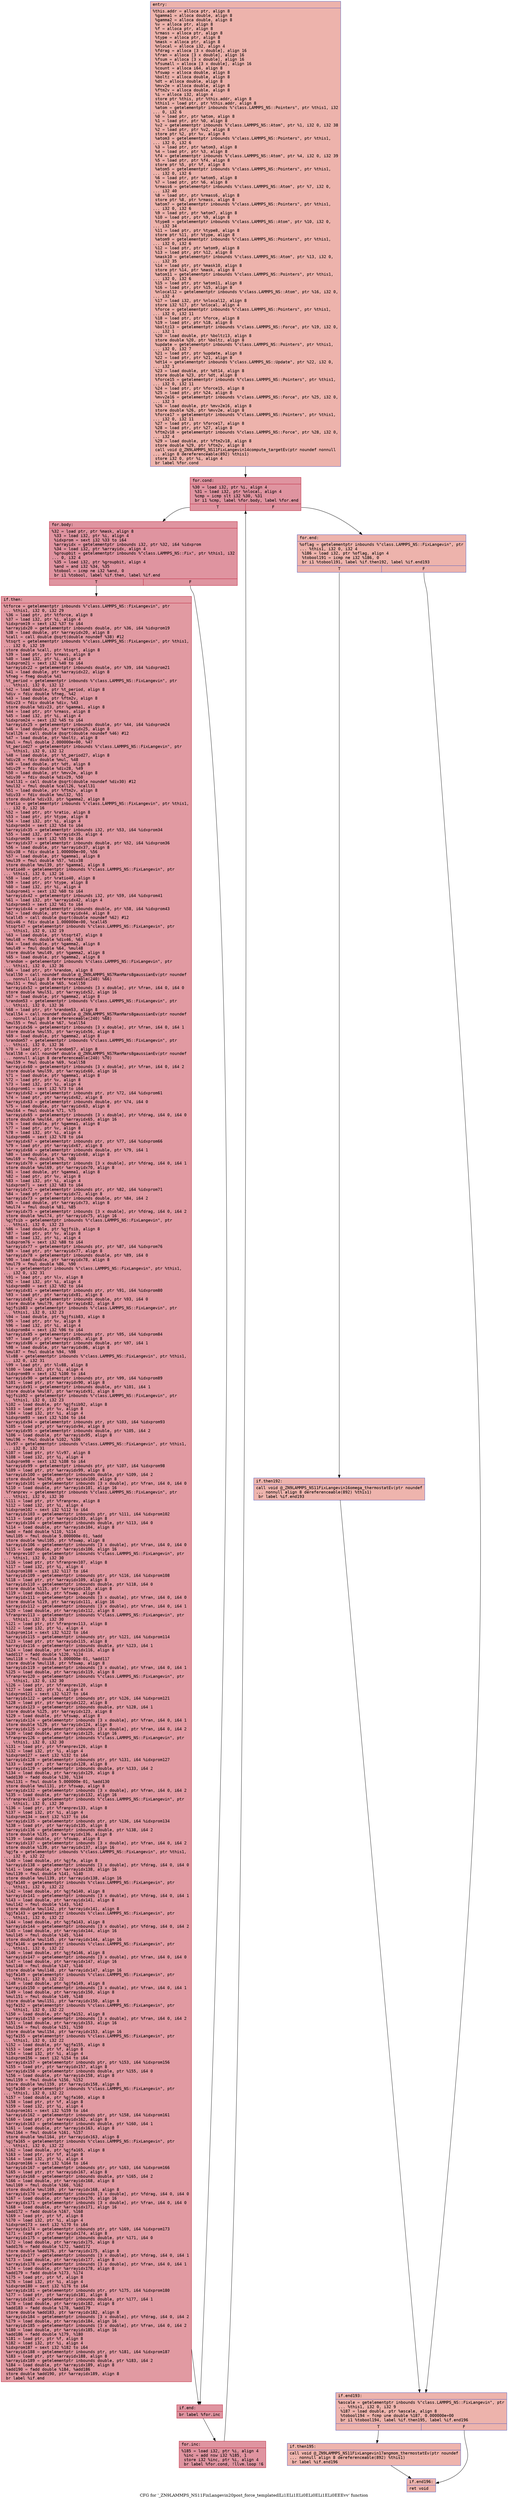 digraph "CFG for '_ZN9LAMMPS_NS11FixLangevin20post_force_templatedILi1ELi1ELi0ELi0ELi1ELi0EEEvv' function" {
	label="CFG for '_ZN9LAMMPS_NS11FixLangevin20post_force_templatedILi1ELi1ELi0ELi0ELi1ELi0EEEvv' function";

	Node0x55e6b1e7e300 [shape=record,color="#3d50c3ff", style=filled, fillcolor="#d6524470" fontname="Courier",label="{entry:\l|  %this.addr = alloca ptr, align 8\l  %gamma1 = alloca double, align 8\l  %gamma2 = alloca double, align 8\l  %v = alloca ptr, align 8\l  %f = alloca ptr, align 8\l  %rmass = alloca ptr, align 8\l  %type = alloca ptr, align 8\l  %mask = alloca ptr, align 8\l  %nlocal = alloca i32, align 4\l  %fdrag = alloca [3 x double], align 16\l  %fran = alloca [3 x double], align 16\l  %fsum = alloca [3 x double], align 16\l  %fsumall = alloca [3 x double], align 16\l  %count = alloca i64, align 8\l  %fswap = alloca double, align 8\l  %boltz = alloca double, align 8\l  %dt = alloca double, align 8\l  %mvv2e = alloca double, align 8\l  %ftm2v = alloca double, align 8\l  %i = alloca i32, align 4\l  store ptr %this, ptr %this.addr, align 8\l  %this1 = load ptr, ptr %this.addr, align 8\l  %atom = getelementptr inbounds %\"class.LAMMPS_NS::Pointers\", ptr %this1, i32\l... 0, i32 6\l  %0 = load ptr, ptr %atom, align 8\l  %1 = load ptr, ptr %0, align 8\l  %v2 = getelementptr inbounds %\"class.LAMMPS_NS::Atom\", ptr %1, i32 0, i32 38\l  %2 = load ptr, ptr %v2, align 8\l  store ptr %2, ptr %v, align 8\l  %atom3 = getelementptr inbounds %\"class.LAMMPS_NS::Pointers\", ptr %this1,\l... i32 0, i32 6\l  %3 = load ptr, ptr %atom3, align 8\l  %4 = load ptr, ptr %3, align 8\l  %f4 = getelementptr inbounds %\"class.LAMMPS_NS::Atom\", ptr %4, i32 0, i32 39\l  %5 = load ptr, ptr %f4, align 8\l  store ptr %5, ptr %f, align 8\l  %atom5 = getelementptr inbounds %\"class.LAMMPS_NS::Pointers\", ptr %this1,\l... i32 0, i32 6\l  %6 = load ptr, ptr %atom5, align 8\l  %7 = load ptr, ptr %6, align 8\l  %rmass6 = getelementptr inbounds %\"class.LAMMPS_NS::Atom\", ptr %7, i32 0,\l... i32 40\l  %8 = load ptr, ptr %rmass6, align 8\l  store ptr %8, ptr %rmass, align 8\l  %atom7 = getelementptr inbounds %\"class.LAMMPS_NS::Pointers\", ptr %this1,\l... i32 0, i32 6\l  %9 = load ptr, ptr %atom7, align 8\l  %10 = load ptr, ptr %9, align 8\l  %type8 = getelementptr inbounds %\"class.LAMMPS_NS::Atom\", ptr %10, i32 0,\l... i32 34\l  %11 = load ptr, ptr %type8, align 8\l  store ptr %11, ptr %type, align 8\l  %atom9 = getelementptr inbounds %\"class.LAMMPS_NS::Pointers\", ptr %this1,\l... i32 0, i32 6\l  %12 = load ptr, ptr %atom9, align 8\l  %13 = load ptr, ptr %12, align 8\l  %mask10 = getelementptr inbounds %\"class.LAMMPS_NS::Atom\", ptr %13, i32 0,\l... i32 35\l  %14 = load ptr, ptr %mask10, align 8\l  store ptr %14, ptr %mask, align 8\l  %atom11 = getelementptr inbounds %\"class.LAMMPS_NS::Pointers\", ptr %this1,\l... i32 0, i32 6\l  %15 = load ptr, ptr %atom11, align 8\l  %16 = load ptr, ptr %15, align 8\l  %nlocal12 = getelementptr inbounds %\"class.LAMMPS_NS::Atom\", ptr %16, i32 0,\l... i32 4\l  %17 = load i32, ptr %nlocal12, align 8\l  store i32 %17, ptr %nlocal, align 4\l  %force = getelementptr inbounds %\"class.LAMMPS_NS::Pointers\", ptr %this1,\l... i32 0, i32 11\l  %18 = load ptr, ptr %force, align 8\l  %19 = load ptr, ptr %18, align 8\l  %boltz13 = getelementptr inbounds %\"class.LAMMPS_NS::Force\", ptr %19, i32 0,\l... i32 1\l  %20 = load double, ptr %boltz13, align 8\l  store double %20, ptr %boltz, align 8\l  %update = getelementptr inbounds %\"class.LAMMPS_NS::Pointers\", ptr %this1,\l... i32 0, i32 7\l  %21 = load ptr, ptr %update, align 8\l  %22 = load ptr, ptr %21, align 8\l  %dt14 = getelementptr inbounds %\"class.LAMMPS_NS::Update\", ptr %22, i32 0,\l... i32 1\l  %23 = load double, ptr %dt14, align 8\l  store double %23, ptr %dt, align 8\l  %force15 = getelementptr inbounds %\"class.LAMMPS_NS::Pointers\", ptr %this1,\l... i32 0, i32 11\l  %24 = load ptr, ptr %force15, align 8\l  %25 = load ptr, ptr %24, align 8\l  %mvv2e16 = getelementptr inbounds %\"class.LAMMPS_NS::Force\", ptr %25, i32 0,\l... i32 3\l  %26 = load double, ptr %mvv2e16, align 8\l  store double %26, ptr %mvv2e, align 8\l  %force17 = getelementptr inbounds %\"class.LAMMPS_NS::Pointers\", ptr %this1,\l... i32 0, i32 11\l  %27 = load ptr, ptr %force17, align 8\l  %28 = load ptr, ptr %27, align 8\l  %ftm2v18 = getelementptr inbounds %\"class.LAMMPS_NS::Force\", ptr %28, i32 0,\l... i32 4\l  %29 = load double, ptr %ftm2v18, align 8\l  store double %29, ptr %ftm2v, align 8\l  call void @_ZN9LAMMPS_NS11FixLangevin14compute_targetEv(ptr noundef nonnull\l... align 8 dereferenceable(892) %this1)\l  store i32 0, ptr %i, align 4\l  br label %for.cond\l}"];
	Node0x55e6b1e7e300 -> Node0x55e6b1e87090[tooltip="entry -> for.cond\nProbability 100.00%" ];
	Node0x55e6b1e87090 [shape=record,color="#b70d28ff", style=filled, fillcolor="#b70d2870" fontname="Courier",label="{for.cond:\l|  %30 = load i32, ptr %i, align 4\l  %31 = load i32, ptr %nlocal, align 4\l  %cmp = icmp slt i32 %30, %31\l  br i1 %cmp, label %for.body, label %for.end\l|{<s0>T|<s1>F}}"];
	Node0x55e6b1e87090:s0 -> Node0x55e6b1e87310[tooltip="for.cond -> for.body\nProbability 96.88%" ];
	Node0x55e6b1e87090:s1 -> Node0x55e6b1e87390[tooltip="for.cond -> for.end\nProbability 3.12%" ];
	Node0x55e6b1e87310 [shape=record,color="#b70d28ff", style=filled, fillcolor="#b70d2870" fontname="Courier",label="{for.body:\l|  %32 = load ptr, ptr %mask, align 8\l  %33 = load i32, ptr %i, align 4\l  %idxprom = sext i32 %33 to i64\l  %arrayidx = getelementptr inbounds i32, ptr %32, i64 %idxprom\l  %34 = load i32, ptr %arrayidx, align 4\l  %groupbit = getelementptr inbounds %\"class.LAMMPS_NS::Fix\", ptr %this1, i32\l... 0, i32 4\l  %35 = load i32, ptr %groupbit, align 4\l  %and = and i32 %34, %35\l  %tobool = icmp ne i32 %and, 0\l  br i1 %tobool, label %if.then, label %if.end\l|{<s0>T|<s1>F}}"];
	Node0x55e6b1e87310:s0 -> Node0x55e6b1e7f7a0[tooltip="for.body -> if.then\nProbability 62.50%" ];
	Node0x55e6b1e87310:s1 -> Node0x55e6b1e87de0[tooltip="for.body -> if.end\nProbability 37.50%" ];
	Node0x55e6b1e7f7a0 [shape=record,color="#b70d28ff", style=filled, fillcolor="#bb1b2c70" fontname="Courier",label="{if.then:\l|  %tforce = getelementptr inbounds %\"class.LAMMPS_NS::FixLangevin\", ptr\l... %this1, i32 0, i32 29\l  %36 = load ptr, ptr %tforce, align 8\l  %37 = load i32, ptr %i, align 4\l  %idxprom19 = sext i32 %37 to i64\l  %arrayidx20 = getelementptr inbounds double, ptr %36, i64 %idxprom19\l  %38 = load double, ptr %arrayidx20, align 8\l  %call = call double @sqrt(double noundef %38) #12\l  %tsqrt = getelementptr inbounds %\"class.LAMMPS_NS::FixLangevin\", ptr %this1,\l... i32 0, i32 19\l  store double %call, ptr %tsqrt, align 8\l  %39 = load ptr, ptr %rmass, align 8\l  %40 = load i32, ptr %i, align 4\l  %idxprom21 = sext i32 %40 to i64\l  %arrayidx22 = getelementptr inbounds double, ptr %39, i64 %idxprom21\l  %41 = load double, ptr %arrayidx22, align 8\l  %fneg = fneg double %41\l  %t_period = getelementptr inbounds %\"class.LAMMPS_NS::FixLangevin\", ptr\l... %this1, i32 0, i32 12\l  %42 = load double, ptr %t_period, align 8\l  %div = fdiv double %fneg, %42\l  %43 = load double, ptr %ftm2v, align 8\l  %div23 = fdiv double %div, %43\l  store double %div23, ptr %gamma1, align 8\l  %44 = load ptr, ptr %rmass, align 8\l  %45 = load i32, ptr %i, align 4\l  %idxprom24 = sext i32 %45 to i64\l  %arrayidx25 = getelementptr inbounds double, ptr %44, i64 %idxprom24\l  %46 = load double, ptr %arrayidx25, align 8\l  %call26 = call double @sqrt(double noundef %46) #12\l  %47 = load double, ptr %boltz, align 8\l  %mul = fmul double 2.000000e+00, %47\l  %t_period27 = getelementptr inbounds %\"class.LAMMPS_NS::FixLangevin\", ptr\l... %this1, i32 0, i32 12\l  %48 = load double, ptr %t_period27, align 8\l  %div28 = fdiv double %mul, %48\l  %49 = load double, ptr %dt, align 8\l  %div29 = fdiv double %div28, %49\l  %50 = load double, ptr %mvv2e, align 8\l  %div30 = fdiv double %div29, %50\l  %call31 = call double @sqrt(double noundef %div30) #12\l  %mul32 = fmul double %call26, %call31\l  %51 = load double, ptr %ftm2v, align 8\l  %div33 = fdiv double %mul32, %51\l  store double %div33, ptr %gamma2, align 8\l  %ratio = getelementptr inbounds %\"class.LAMMPS_NS::FixLangevin\", ptr %this1,\l... i32 0, i32 16\l  %52 = load ptr, ptr %ratio, align 8\l  %53 = load ptr, ptr %type, align 8\l  %54 = load i32, ptr %i, align 4\l  %idxprom34 = sext i32 %54 to i64\l  %arrayidx35 = getelementptr inbounds i32, ptr %53, i64 %idxprom34\l  %55 = load i32, ptr %arrayidx35, align 4\l  %idxprom36 = sext i32 %55 to i64\l  %arrayidx37 = getelementptr inbounds double, ptr %52, i64 %idxprom36\l  %56 = load double, ptr %arrayidx37, align 8\l  %div38 = fdiv double 1.000000e+00, %56\l  %57 = load double, ptr %gamma1, align 8\l  %mul39 = fmul double %57, %div38\l  store double %mul39, ptr %gamma1, align 8\l  %ratio40 = getelementptr inbounds %\"class.LAMMPS_NS::FixLangevin\", ptr\l... %this1, i32 0, i32 16\l  %58 = load ptr, ptr %ratio40, align 8\l  %59 = load ptr, ptr %type, align 8\l  %60 = load i32, ptr %i, align 4\l  %idxprom41 = sext i32 %60 to i64\l  %arrayidx42 = getelementptr inbounds i32, ptr %59, i64 %idxprom41\l  %61 = load i32, ptr %arrayidx42, align 4\l  %idxprom43 = sext i32 %61 to i64\l  %arrayidx44 = getelementptr inbounds double, ptr %58, i64 %idxprom43\l  %62 = load double, ptr %arrayidx44, align 8\l  %call45 = call double @sqrt(double noundef %62) #12\l  %div46 = fdiv double 1.000000e+00, %call45\l  %tsqrt47 = getelementptr inbounds %\"class.LAMMPS_NS::FixLangevin\", ptr\l... %this1, i32 0, i32 19\l  %63 = load double, ptr %tsqrt47, align 8\l  %mul48 = fmul double %div46, %63\l  %64 = load double, ptr %gamma2, align 8\l  %mul49 = fmul double %64, %mul48\l  store double %mul49, ptr %gamma2, align 8\l  %65 = load double, ptr %gamma2, align 8\l  %random = getelementptr inbounds %\"class.LAMMPS_NS::FixLangevin\", ptr\l... %this1, i32 0, i32 36\l  %66 = load ptr, ptr %random, align 8\l  %call50 = call noundef double @_ZN9LAMMPS_NS7RanMars8gaussianEv(ptr noundef\l... nonnull align 8 dereferenceable(240) %66)\l  %mul51 = fmul double %65, %call50\l  %arrayidx52 = getelementptr inbounds [3 x double], ptr %fran, i64 0, i64 0\l  store double %mul51, ptr %arrayidx52, align 16\l  %67 = load double, ptr %gamma2, align 8\l  %random53 = getelementptr inbounds %\"class.LAMMPS_NS::FixLangevin\", ptr\l... %this1, i32 0, i32 36\l  %68 = load ptr, ptr %random53, align 8\l  %call54 = call noundef double @_ZN9LAMMPS_NS7RanMars8gaussianEv(ptr noundef\l... nonnull align 8 dereferenceable(240) %68)\l  %mul55 = fmul double %67, %call54\l  %arrayidx56 = getelementptr inbounds [3 x double], ptr %fran, i64 0, i64 1\l  store double %mul55, ptr %arrayidx56, align 8\l  %69 = load double, ptr %gamma2, align 8\l  %random57 = getelementptr inbounds %\"class.LAMMPS_NS::FixLangevin\", ptr\l... %this1, i32 0, i32 36\l  %70 = load ptr, ptr %random57, align 8\l  %call58 = call noundef double @_ZN9LAMMPS_NS7RanMars8gaussianEv(ptr noundef\l... nonnull align 8 dereferenceable(240) %70)\l  %mul59 = fmul double %69, %call58\l  %arrayidx60 = getelementptr inbounds [3 x double], ptr %fran, i64 0, i64 2\l  store double %mul59, ptr %arrayidx60, align 16\l  %71 = load double, ptr %gamma1, align 8\l  %72 = load ptr, ptr %v, align 8\l  %73 = load i32, ptr %i, align 4\l  %idxprom61 = sext i32 %73 to i64\l  %arrayidx62 = getelementptr inbounds ptr, ptr %72, i64 %idxprom61\l  %74 = load ptr, ptr %arrayidx62, align 8\l  %arrayidx63 = getelementptr inbounds double, ptr %74, i64 0\l  %75 = load double, ptr %arrayidx63, align 8\l  %mul64 = fmul double %71, %75\l  %arrayidx65 = getelementptr inbounds [3 x double], ptr %fdrag, i64 0, i64 0\l  store double %mul64, ptr %arrayidx65, align 16\l  %76 = load double, ptr %gamma1, align 8\l  %77 = load ptr, ptr %v, align 8\l  %78 = load i32, ptr %i, align 4\l  %idxprom66 = sext i32 %78 to i64\l  %arrayidx67 = getelementptr inbounds ptr, ptr %77, i64 %idxprom66\l  %79 = load ptr, ptr %arrayidx67, align 8\l  %arrayidx68 = getelementptr inbounds double, ptr %79, i64 1\l  %80 = load double, ptr %arrayidx68, align 8\l  %mul69 = fmul double %76, %80\l  %arrayidx70 = getelementptr inbounds [3 x double], ptr %fdrag, i64 0, i64 1\l  store double %mul69, ptr %arrayidx70, align 8\l  %81 = load double, ptr %gamma1, align 8\l  %82 = load ptr, ptr %v, align 8\l  %83 = load i32, ptr %i, align 4\l  %idxprom71 = sext i32 %83 to i64\l  %arrayidx72 = getelementptr inbounds ptr, ptr %82, i64 %idxprom71\l  %84 = load ptr, ptr %arrayidx72, align 8\l  %arrayidx73 = getelementptr inbounds double, ptr %84, i64 2\l  %85 = load double, ptr %arrayidx73, align 8\l  %mul74 = fmul double %81, %85\l  %arrayidx75 = getelementptr inbounds [3 x double], ptr %fdrag, i64 0, i64 2\l  store double %mul74, ptr %arrayidx75, align 16\l  %gjfsib = getelementptr inbounds %\"class.LAMMPS_NS::FixLangevin\", ptr\l... %this1, i32 0, i32 23\l  %86 = load double, ptr %gjfsib, align 8\l  %87 = load ptr, ptr %v, align 8\l  %88 = load i32, ptr %i, align 4\l  %idxprom76 = sext i32 %88 to i64\l  %arrayidx77 = getelementptr inbounds ptr, ptr %87, i64 %idxprom76\l  %89 = load ptr, ptr %arrayidx77, align 8\l  %arrayidx78 = getelementptr inbounds double, ptr %89, i64 0\l  %90 = load double, ptr %arrayidx78, align 8\l  %mul79 = fmul double %86, %90\l  %lv = getelementptr inbounds %\"class.LAMMPS_NS::FixLangevin\", ptr %this1,\l... i32 0, i32 31\l  %91 = load ptr, ptr %lv, align 8\l  %92 = load i32, ptr %i, align 4\l  %idxprom80 = sext i32 %92 to i64\l  %arrayidx81 = getelementptr inbounds ptr, ptr %91, i64 %idxprom80\l  %93 = load ptr, ptr %arrayidx81, align 8\l  %arrayidx82 = getelementptr inbounds double, ptr %93, i64 0\l  store double %mul79, ptr %arrayidx82, align 8\l  %gjfsib83 = getelementptr inbounds %\"class.LAMMPS_NS::FixLangevin\", ptr\l... %this1, i32 0, i32 23\l  %94 = load double, ptr %gjfsib83, align 8\l  %95 = load ptr, ptr %v, align 8\l  %96 = load i32, ptr %i, align 4\l  %idxprom84 = sext i32 %96 to i64\l  %arrayidx85 = getelementptr inbounds ptr, ptr %95, i64 %idxprom84\l  %97 = load ptr, ptr %arrayidx85, align 8\l  %arrayidx86 = getelementptr inbounds double, ptr %97, i64 1\l  %98 = load double, ptr %arrayidx86, align 8\l  %mul87 = fmul double %94, %98\l  %lv88 = getelementptr inbounds %\"class.LAMMPS_NS::FixLangevin\", ptr %this1,\l... i32 0, i32 31\l  %99 = load ptr, ptr %lv88, align 8\l  %100 = load i32, ptr %i, align 4\l  %idxprom89 = sext i32 %100 to i64\l  %arrayidx90 = getelementptr inbounds ptr, ptr %99, i64 %idxprom89\l  %101 = load ptr, ptr %arrayidx90, align 8\l  %arrayidx91 = getelementptr inbounds double, ptr %101, i64 1\l  store double %mul87, ptr %arrayidx91, align 8\l  %gjfsib92 = getelementptr inbounds %\"class.LAMMPS_NS::FixLangevin\", ptr\l... %this1, i32 0, i32 23\l  %102 = load double, ptr %gjfsib92, align 8\l  %103 = load ptr, ptr %v, align 8\l  %104 = load i32, ptr %i, align 4\l  %idxprom93 = sext i32 %104 to i64\l  %arrayidx94 = getelementptr inbounds ptr, ptr %103, i64 %idxprom93\l  %105 = load ptr, ptr %arrayidx94, align 8\l  %arrayidx95 = getelementptr inbounds double, ptr %105, i64 2\l  %106 = load double, ptr %arrayidx95, align 8\l  %mul96 = fmul double %102, %106\l  %lv97 = getelementptr inbounds %\"class.LAMMPS_NS::FixLangevin\", ptr %this1,\l... i32 0, i32 31\l  %107 = load ptr, ptr %lv97, align 8\l  %108 = load i32, ptr %i, align 4\l  %idxprom98 = sext i32 %108 to i64\l  %arrayidx99 = getelementptr inbounds ptr, ptr %107, i64 %idxprom98\l  %109 = load ptr, ptr %arrayidx99, align 8\l  %arrayidx100 = getelementptr inbounds double, ptr %109, i64 2\l  store double %mul96, ptr %arrayidx100, align 8\l  %arrayidx101 = getelementptr inbounds [3 x double], ptr %fran, i64 0, i64 0\l  %110 = load double, ptr %arrayidx101, align 16\l  %franprev = getelementptr inbounds %\"class.LAMMPS_NS::FixLangevin\", ptr\l... %this1, i32 0, i32 30\l  %111 = load ptr, ptr %franprev, align 8\l  %112 = load i32, ptr %i, align 4\l  %idxprom102 = sext i32 %112 to i64\l  %arrayidx103 = getelementptr inbounds ptr, ptr %111, i64 %idxprom102\l  %113 = load ptr, ptr %arrayidx103, align 8\l  %arrayidx104 = getelementptr inbounds double, ptr %113, i64 0\l  %114 = load double, ptr %arrayidx104, align 8\l  %add = fadd double %110, %114\l  %mul105 = fmul double 5.000000e-01, %add\l  store double %mul105, ptr %fswap, align 8\l  %arrayidx106 = getelementptr inbounds [3 x double], ptr %fran, i64 0, i64 0\l  %115 = load double, ptr %arrayidx106, align 16\l  %franprev107 = getelementptr inbounds %\"class.LAMMPS_NS::FixLangevin\", ptr\l... %this1, i32 0, i32 30\l  %116 = load ptr, ptr %franprev107, align 8\l  %117 = load i32, ptr %i, align 4\l  %idxprom108 = sext i32 %117 to i64\l  %arrayidx109 = getelementptr inbounds ptr, ptr %116, i64 %idxprom108\l  %118 = load ptr, ptr %arrayidx109, align 8\l  %arrayidx110 = getelementptr inbounds double, ptr %118, i64 0\l  store double %115, ptr %arrayidx110, align 8\l  %119 = load double, ptr %fswap, align 8\l  %arrayidx111 = getelementptr inbounds [3 x double], ptr %fran, i64 0, i64 0\l  store double %119, ptr %arrayidx111, align 16\l  %arrayidx112 = getelementptr inbounds [3 x double], ptr %fran, i64 0, i64 1\l  %120 = load double, ptr %arrayidx112, align 8\l  %franprev113 = getelementptr inbounds %\"class.LAMMPS_NS::FixLangevin\", ptr\l... %this1, i32 0, i32 30\l  %121 = load ptr, ptr %franprev113, align 8\l  %122 = load i32, ptr %i, align 4\l  %idxprom114 = sext i32 %122 to i64\l  %arrayidx115 = getelementptr inbounds ptr, ptr %121, i64 %idxprom114\l  %123 = load ptr, ptr %arrayidx115, align 8\l  %arrayidx116 = getelementptr inbounds double, ptr %123, i64 1\l  %124 = load double, ptr %arrayidx116, align 8\l  %add117 = fadd double %120, %124\l  %mul118 = fmul double 5.000000e-01, %add117\l  store double %mul118, ptr %fswap, align 8\l  %arrayidx119 = getelementptr inbounds [3 x double], ptr %fran, i64 0, i64 1\l  %125 = load double, ptr %arrayidx119, align 8\l  %franprev120 = getelementptr inbounds %\"class.LAMMPS_NS::FixLangevin\", ptr\l... %this1, i32 0, i32 30\l  %126 = load ptr, ptr %franprev120, align 8\l  %127 = load i32, ptr %i, align 4\l  %idxprom121 = sext i32 %127 to i64\l  %arrayidx122 = getelementptr inbounds ptr, ptr %126, i64 %idxprom121\l  %128 = load ptr, ptr %arrayidx122, align 8\l  %arrayidx123 = getelementptr inbounds double, ptr %128, i64 1\l  store double %125, ptr %arrayidx123, align 8\l  %129 = load double, ptr %fswap, align 8\l  %arrayidx124 = getelementptr inbounds [3 x double], ptr %fran, i64 0, i64 1\l  store double %129, ptr %arrayidx124, align 8\l  %arrayidx125 = getelementptr inbounds [3 x double], ptr %fran, i64 0, i64 2\l  %130 = load double, ptr %arrayidx125, align 16\l  %franprev126 = getelementptr inbounds %\"class.LAMMPS_NS::FixLangevin\", ptr\l... %this1, i32 0, i32 30\l  %131 = load ptr, ptr %franprev126, align 8\l  %132 = load i32, ptr %i, align 4\l  %idxprom127 = sext i32 %132 to i64\l  %arrayidx128 = getelementptr inbounds ptr, ptr %131, i64 %idxprom127\l  %133 = load ptr, ptr %arrayidx128, align 8\l  %arrayidx129 = getelementptr inbounds double, ptr %133, i64 2\l  %134 = load double, ptr %arrayidx129, align 8\l  %add130 = fadd double %130, %134\l  %mul131 = fmul double 5.000000e-01, %add130\l  store double %mul131, ptr %fswap, align 8\l  %arrayidx132 = getelementptr inbounds [3 x double], ptr %fran, i64 0, i64 2\l  %135 = load double, ptr %arrayidx132, align 16\l  %franprev133 = getelementptr inbounds %\"class.LAMMPS_NS::FixLangevin\", ptr\l... %this1, i32 0, i32 30\l  %136 = load ptr, ptr %franprev133, align 8\l  %137 = load i32, ptr %i, align 4\l  %idxprom134 = sext i32 %137 to i64\l  %arrayidx135 = getelementptr inbounds ptr, ptr %136, i64 %idxprom134\l  %138 = load ptr, ptr %arrayidx135, align 8\l  %arrayidx136 = getelementptr inbounds double, ptr %138, i64 2\l  store double %135, ptr %arrayidx136, align 8\l  %139 = load double, ptr %fswap, align 8\l  %arrayidx137 = getelementptr inbounds [3 x double], ptr %fran, i64 0, i64 2\l  store double %139, ptr %arrayidx137, align 16\l  %gjfa = getelementptr inbounds %\"class.LAMMPS_NS::FixLangevin\", ptr %this1,\l... i32 0, i32 22\l  %140 = load double, ptr %gjfa, align 8\l  %arrayidx138 = getelementptr inbounds [3 x double], ptr %fdrag, i64 0, i64 0\l  %141 = load double, ptr %arrayidx138, align 16\l  %mul139 = fmul double %141, %140\l  store double %mul139, ptr %arrayidx138, align 16\l  %gjfa140 = getelementptr inbounds %\"class.LAMMPS_NS::FixLangevin\", ptr\l... %this1, i32 0, i32 22\l  %142 = load double, ptr %gjfa140, align 8\l  %arrayidx141 = getelementptr inbounds [3 x double], ptr %fdrag, i64 0, i64 1\l  %143 = load double, ptr %arrayidx141, align 8\l  %mul142 = fmul double %143, %142\l  store double %mul142, ptr %arrayidx141, align 8\l  %gjfa143 = getelementptr inbounds %\"class.LAMMPS_NS::FixLangevin\", ptr\l... %this1, i32 0, i32 22\l  %144 = load double, ptr %gjfa143, align 8\l  %arrayidx144 = getelementptr inbounds [3 x double], ptr %fdrag, i64 0, i64 2\l  %145 = load double, ptr %arrayidx144, align 16\l  %mul145 = fmul double %145, %144\l  store double %mul145, ptr %arrayidx144, align 16\l  %gjfa146 = getelementptr inbounds %\"class.LAMMPS_NS::FixLangevin\", ptr\l... %this1, i32 0, i32 22\l  %146 = load double, ptr %gjfa146, align 8\l  %arrayidx147 = getelementptr inbounds [3 x double], ptr %fran, i64 0, i64 0\l  %147 = load double, ptr %arrayidx147, align 16\l  %mul148 = fmul double %147, %146\l  store double %mul148, ptr %arrayidx147, align 16\l  %gjfa149 = getelementptr inbounds %\"class.LAMMPS_NS::FixLangevin\", ptr\l... %this1, i32 0, i32 22\l  %148 = load double, ptr %gjfa149, align 8\l  %arrayidx150 = getelementptr inbounds [3 x double], ptr %fran, i64 0, i64 1\l  %149 = load double, ptr %arrayidx150, align 8\l  %mul151 = fmul double %149, %148\l  store double %mul151, ptr %arrayidx150, align 8\l  %gjfa152 = getelementptr inbounds %\"class.LAMMPS_NS::FixLangevin\", ptr\l... %this1, i32 0, i32 22\l  %150 = load double, ptr %gjfa152, align 8\l  %arrayidx153 = getelementptr inbounds [3 x double], ptr %fran, i64 0, i64 2\l  %151 = load double, ptr %arrayidx153, align 16\l  %mul154 = fmul double %151, %150\l  store double %mul154, ptr %arrayidx153, align 16\l  %gjfa155 = getelementptr inbounds %\"class.LAMMPS_NS::FixLangevin\", ptr\l... %this1, i32 0, i32 22\l  %152 = load double, ptr %gjfa155, align 8\l  %153 = load ptr, ptr %f, align 8\l  %154 = load i32, ptr %i, align 4\l  %idxprom156 = sext i32 %154 to i64\l  %arrayidx157 = getelementptr inbounds ptr, ptr %153, i64 %idxprom156\l  %155 = load ptr, ptr %arrayidx157, align 8\l  %arrayidx158 = getelementptr inbounds double, ptr %155, i64 0\l  %156 = load double, ptr %arrayidx158, align 8\l  %mul159 = fmul double %156, %152\l  store double %mul159, ptr %arrayidx158, align 8\l  %gjfa160 = getelementptr inbounds %\"class.LAMMPS_NS::FixLangevin\", ptr\l... %this1, i32 0, i32 22\l  %157 = load double, ptr %gjfa160, align 8\l  %158 = load ptr, ptr %f, align 8\l  %159 = load i32, ptr %i, align 4\l  %idxprom161 = sext i32 %159 to i64\l  %arrayidx162 = getelementptr inbounds ptr, ptr %158, i64 %idxprom161\l  %160 = load ptr, ptr %arrayidx162, align 8\l  %arrayidx163 = getelementptr inbounds double, ptr %160, i64 1\l  %161 = load double, ptr %arrayidx163, align 8\l  %mul164 = fmul double %161, %157\l  store double %mul164, ptr %arrayidx163, align 8\l  %gjfa165 = getelementptr inbounds %\"class.LAMMPS_NS::FixLangevin\", ptr\l... %this1, i32 0, i32 22\l  %162 = load double, ptr %gjfa165, align 8\l  %163 = load ptr, ptr %f, align 8\l  %164 = load i32, ptr %i, align 4\l  %idxprom166 = sext i32 %164 to i64\l  %arrayidx167 = getelementptr inbounds ptr, ptr %163, i64 %idxprom166\l  %165 = load ptr, ptr %arrayidx167, align 8\l  %arrayidx168 = getelementptr inbounds double, ptr %165, i64 2\l  %166 = load double, ptr %arrayidx168, align 8\l  %mul169 = fmul double %166, %162\l  store double %mul169, ptr %arrayidx168, align 8\l  %arrayidx170 = getelementptr inbounds [3 x double], ptr %fdrag, i64 0, i64 0\l  %167 = load double, ptr %arrayidx170, align 16\l  %arrayidx171 = getelementptr inbounds [3 x double], ptr %fran, i64 0, i64 0\l  %168 = load double, ptr %arrayidx171, align 16\l  %add172 = fadd double %167, %168\l  %169 = load ptr, ptr %f, align 8\l  %170 = load i32, ptr %i, align 4\l  %idxprom173 = sext i32 %170 to i64\l  %arrayidx174 = getelementptr inbounds ptr, ptr %169, i64 %idxprom173\l  %171 = load ptr, ptr %arrayidx174, align 8\l  %arrayidx175 = getelementptr inbounds double, ptr %171, i64 0\l  %172 = load double, ptr %arrayidx175, align 8\l  %add176 = fadd double %172, %add172\l  store double %add176, ptr %arrayidx175, align 8\l  %arrayidx177 = getelementptr inbounds [3 x double], ptr %fdrag, i64 0, i64 1\l  %173 = load double, ptr %arrayidx177, align 8\l  %arrayidx178 = getelementptr inbounds [3 x double], ptr %fran, i64 0, i64 1\l  %174 = load double, ptr %arrayidx178, align 8\l  %add179 = fadd double %173, %174\l  %175 = load ptr, ptr %f, align 8\l  %176 = load i32, ptr %i, align 4\l  %idxprom180 = sext i32 %176 to i64\l  %arrayidx181 = getelementptr inbounds ptr, ptr %175, i64 %idxprom180\l  %177 = load ptr, ptr %arrayidx181, align 8\l  %arrayidx182 = getelementptr inbounds double, ptr %177, i64 1\l  %178 = load double, ptr %arrayidx182, align 8\l  %add183 = fadd double %178, %add179\l  store double %add183, ptr %arrayidx182, align 8\l  %arrayidx184 = getelementptr inbounds [3 x double], ptr %fdrag, i64 0, i64 2\l  %179 = load double, ptr %arrayidx184, align 16\l  %arrayidx185 = getelementptr inbounds [3 x double], ptr %fran, i64 0, i64 2\l  %180 = load double, ptr %arrayidx185, align 16\l  %add186 = fadd double %179, %180\l  %181 = load ptr, ptr %f, align 8\l  %182 = load i32, ptr %i, align 4\l  %idxprom187 = sext i32 %182 to i64\l  %arrayidx188 = getelementptr inbounds ptr, ptr %181, i64 %idxprom187\l  %183 = load ptr, ptr %arrayidx188, align 8\l  %arrayidx189 = getelementptr inbounds double, ptr %183, i64 2\l  %184 = load double, ptr %arrayidx189, align 8\l  %add190 = fadd double %184, %add186\l  store double %add190, ptr %arrayidx189, align 8\l  br label %if.end\l}"];
	Node0x55e6b1e7f7a0 -> Node0x55e6b1e87de0[tooltip="if.then -> if.end\nProbability 100.00%" ];
	Node0x55e6b1e87de0 [shape=record,color="#b70d28ff", style=filled, fillcolor="#b70d2870" fontname="Courier",label="{if.end:\l|  br label %for.inc\l}"];
	Node0x55e6b1e87de0 -> Node0x55e6b1e996b0[tooltip="if.end -> for.inc\nProbability 100.00%" ];
	Node0x55e6b1e996b0 [shape=record,color="#b70d28ff", style=filled, fillcolor="#b70d2870" fontname="Courier",label="{for.inc:\l|  %185 = load i32, ptr %i, align 4\l  %inc = add nsw i32 %185, 1\l  store i32 %inc, ptr %i, align 4\l  br label %for.cond, !llvm.loop !6\l}"];
	Node0x55e6b1e996b0 -> Node0x55e6b1e87090[tooltip="for.inc -> for.cond\nProbability 100.00%" ];
	Node0x55e6b1e87390 [shape=record,color="#3d50c3ff", style=filled, fillcolor="#d6524470" fontname="Courier",label="{for.end:\l|  %oflag = getelementptr inbounds %\"class.LAMMPS_NS::FixLangevin\", ptr\l... %this1, i32 0, i32 4\l  %186 = load i32, ptr %oflag, align 4\l  %tobool191 = icmp ne i32 %186, 0\l  br i1 %tobool191, label %if.then192, label %if.end193\l|{<s0>T|<s1>F}}"];
	Node0x55e6b1e87390:s0 -> Node0x55e6b1e99c80[tooltip="for.end -> if.then192\nProbability 62.50%" ];
	Node0x55e6b1e87390:s1 -> Node0x55e6b1e99d00[tooltip="for.end -> if.end193\nProbability 37.50%" ];
	Node0x55e6b1e99c80 [shape=record,color="#3d50c3ff", style=filled, fillcolor="#d8564670" fontname="Courier",label="{if.then192:\l|  call void @_ZN9LAMMPS_NS11FixLangevin16omega_thermostatEv(ptr noundef\l... nonnull align 8 dereferenceable(892) %this1)\l  br label %if.end193\l}"];
	Node0x55e6b1e99c80 -> Node0x55e6b1e99d00[tooltip="if.then192 -> if.end193\nProbability 100.00%" ];
	Node0x55e6b1e99d00 [shape=record,color="#3d50c3ff", style=filled, fillcolor="#d6524470" fontname="Courier",label="{if.end193:\l|  %ascale = getelementptr inbounds %\"class.LAMMPS_NS::FixLangevin\", ptr\l... %this1, i32 0, i32 9\l  %187 = load double, ptr %ascale, align 8\l  %tobool194 = fcmp une double %187, 0.000000e+00\l  br i1 %tobool194, label %if.then195, label %if.end196\l|{<s0>T|<s1>F}}"];
	Node0x55e6b1e99d00:s0 -> Node0x55e6b1e9a230[tooltip="if.end193 -> if.then195\nProbability 62.50%" ];
	Node0x55e6b1e99d00:s1 -> Node0x55e6b1e9a2b0[tooltip="if.end193 -> if.end196\nProbability 37.50%" ];
	Node0x55e6b1e9a230 [shape=record,color="#3d50c3ff", style=filled, fillcolor="#d8564670" fontname="Courier",label="{if.then195:\l|  call void @_ZN9LAMMPS_NS11FixLangevin17angmom_thermostatEv(ptr noundef\l... nonnull align 8 dereferenceable(892) %this1)\l  br label %if.end196\l}"];
	Node0x55e6b1e9a230 -> Node0x55e6b1e9a2b0[tooltip="if.then195 -> if.end196\nProbability 100.00%" ];
	Node0x55e6b1e9a2b0 [shape=record,color="#3d50c3ff", style=filled, fillcolor="#d6524470" fontname="Courier",label="{if.end196:\l|  ret void\l}"];
}
